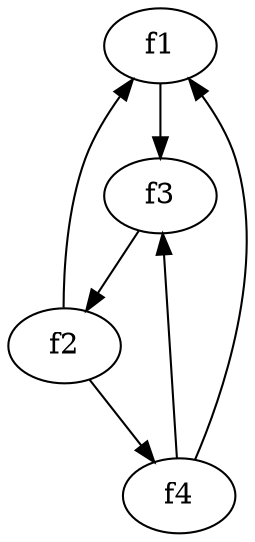 strict digraph  {
f1;
f2;
f3;
f4;
f1 -> f3  [weight=2];
f2 -> f1  [weight=2];
f2 -> f4  [weight=2];
f3 -> f2  [weight=2];
f4 -> f1  [weight=2];
f4 -> f3  [weight=2];
}
